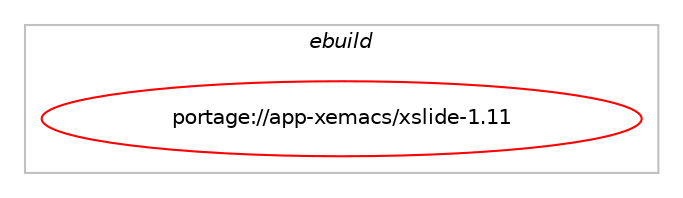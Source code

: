 digraph prolog {

# *************
# Graph options
# *************

newrank=true;
concentrate=true;
compound=true;
graph [rankdir=LR,fontname=Helvetica,fontsize=10,ranksep=1.5];#, ranksep=2.5, nodesep=0.2];
edge  [arrowhead=vee];
node  [fontname=Helvetica,fontsize=10];

# **********
# The ebuild
# **********

subgraph cluster_leftcol {
color=gray;
rank=same;
label=<<i>ebuild</i>>;
id [label="portage://app-xemacs/xslide-1.11", color=red, width=4, href="../app-xemacs/xslide-1.11.svg"];
}

# ****************
# The dependencies
# ****************

subgraph cluster_midcol {
color=gray;
label=<<i>dependencies</i>>;
subgraph cluster_compile {
fillcolor="#eeeeee";
style=filled;
label=<<i>compile</i>>;
}
subgraph cluster_compileandrun {
fillcolor="#eeeeee";
style=filled;
label=<<i>compile and run</i>>;
}
subgraph cluster_run {
fillcolor="#eeeeee";
style=filled;
label=<<i>run</i>>;
# *** BEGIN UNKNOWN DEPENDENCY TYPE (TODO) ***
# id -> package_dependency(portage://app-xemacs/xslide-1.11,run,no,app-editors,xemacs,none,[,,],[],[])
# *** END UNKNOWN DEPENDENCY TYPE (TODO) ***

# *** BEGIN UNKNOWN DEPENDENCY TYPE (TODO) ***
# id -> package_dependency(portage://app-xemacs/xslide-1.11,run,no,app-xemacs,mail-lib,none,[,,],[],[])
# *** END UNKNOWN DEPENDENCY TYPE (TODO) ***

# *** BEGIN UNKNOWN DEPENDENCY TYPE (TODO) ***
# id -> package_dependency(portage://app-xemacs/xslide-1.11,run,no,app-xemacs,xemacs-base,none,[,,],[],[])
# *** END UNKNOWN DEPENDENCY TYPE (TODO) ***

# *** BEGIN UNKNOWN DEPENDENCY TYPE (TODO) ***
# id -> package_dependency(portage://app-xemacs/xslide-1.11,run,no,app-xemacs,xemacs-ispell,none,[,,],[],[])
# *** END UNKNOWN DEPENDENCY TYPE (TODO) ***

}
}

# **************
# The candidates
# **************

subgraph cluster_choices {
rank=same;
color=gray;
label=<<i>candidates</i>>;

}

}
